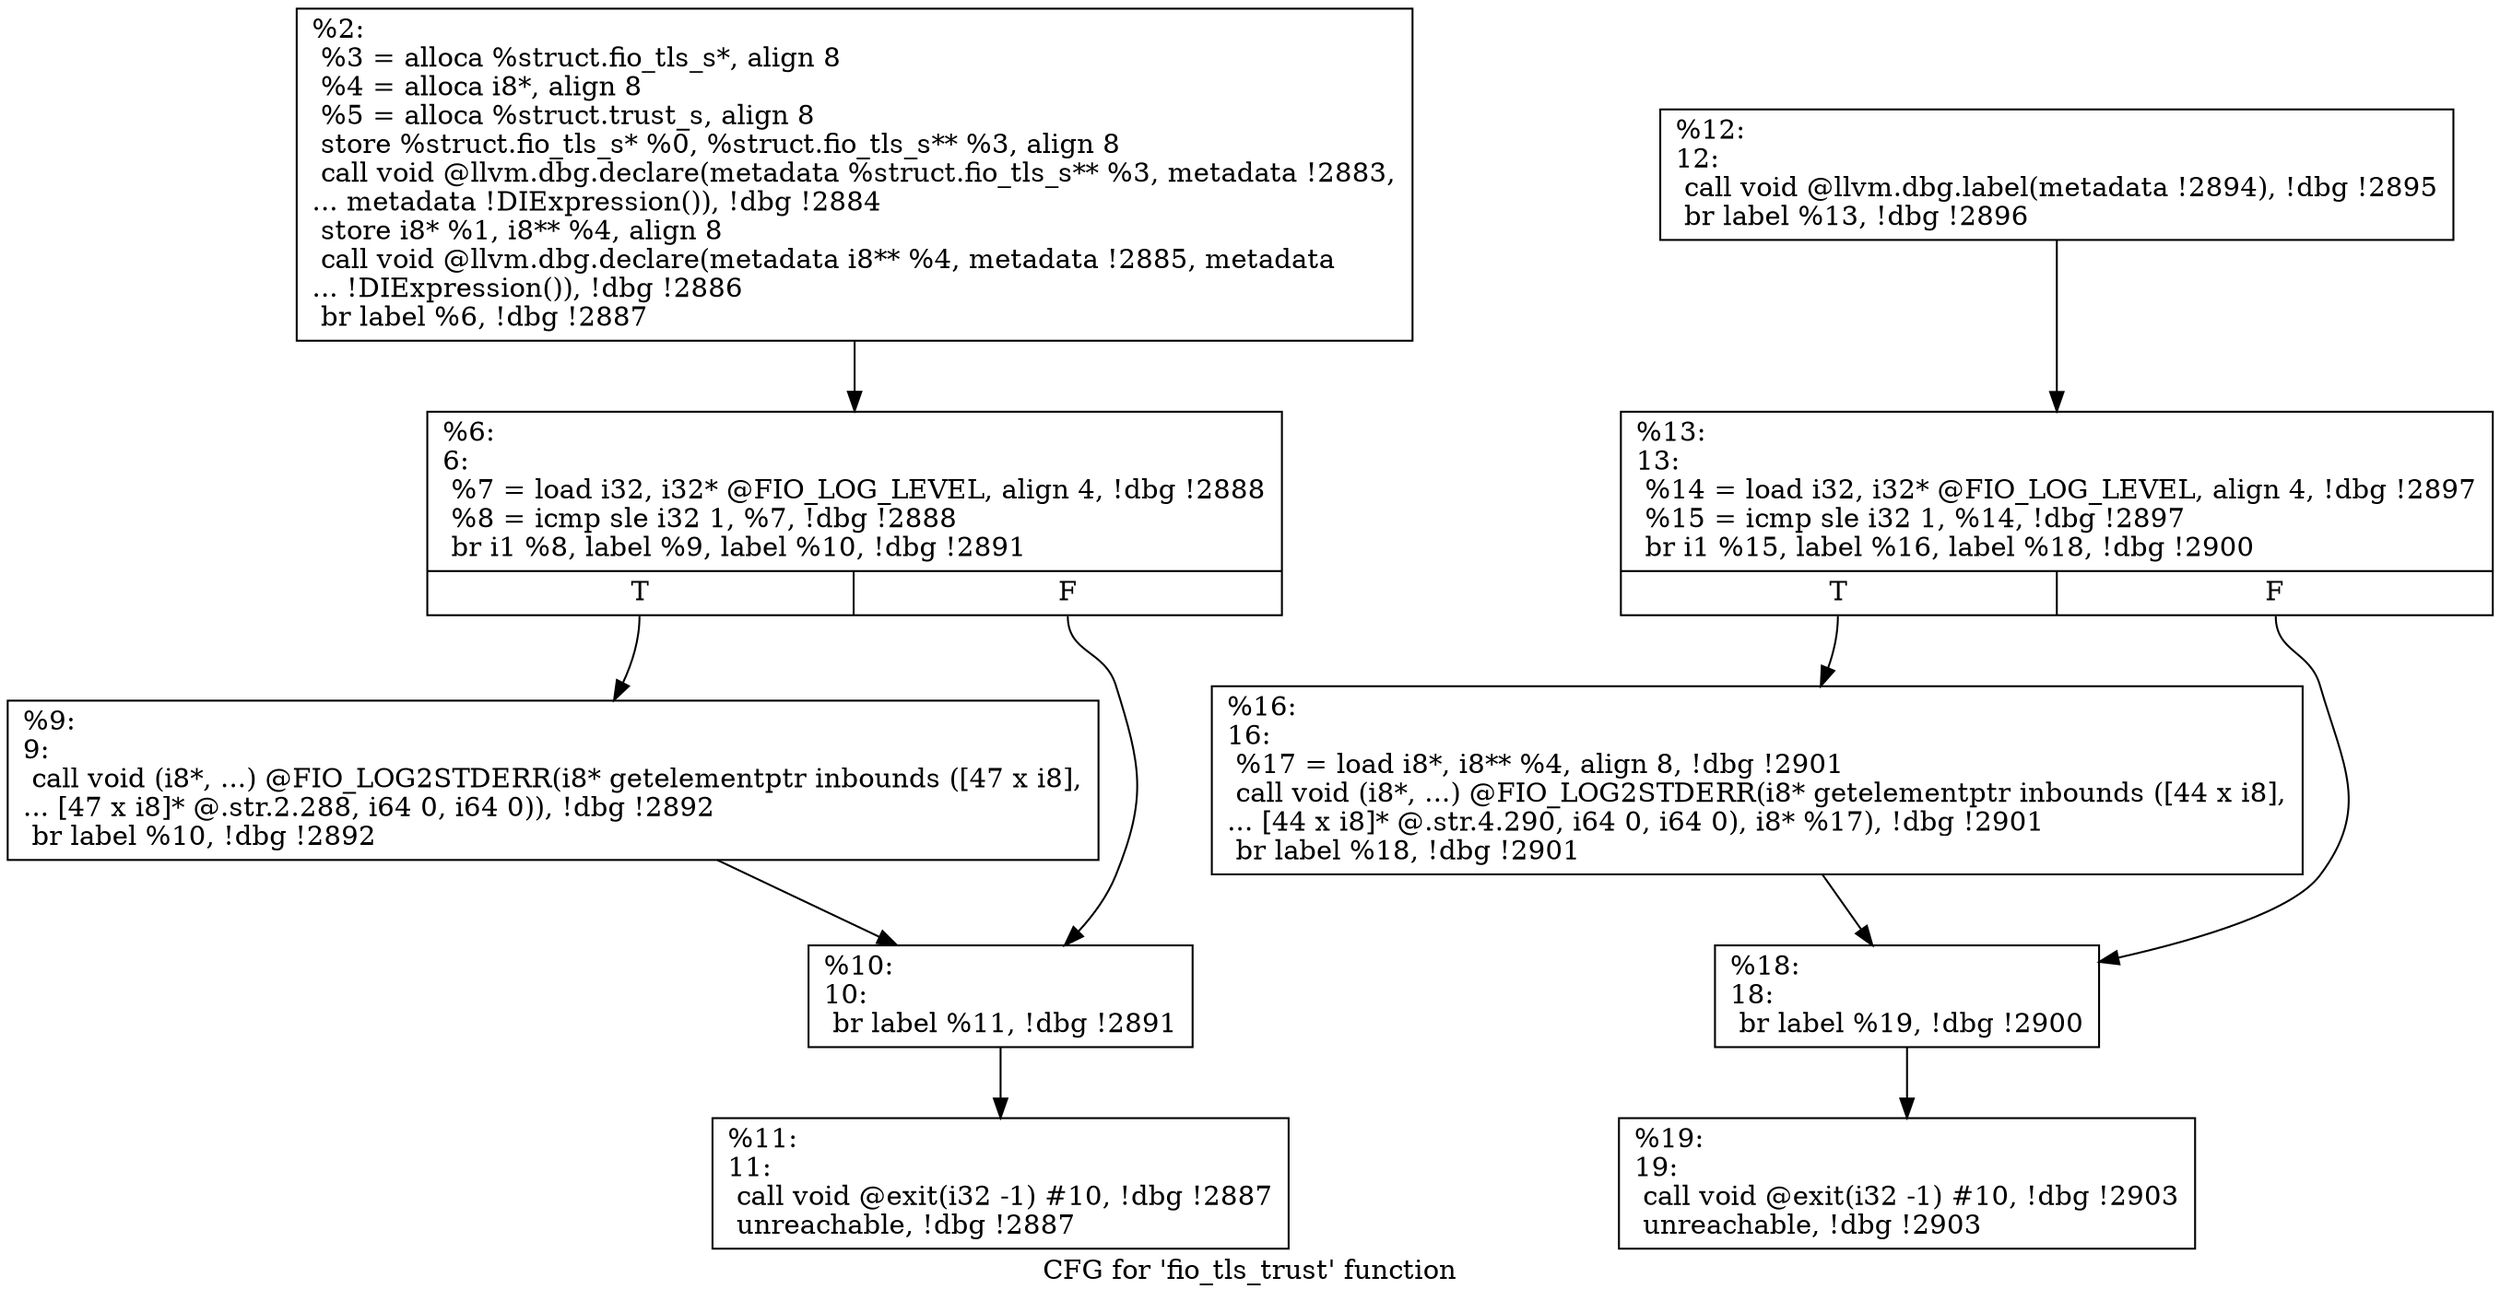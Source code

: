 digraph "CFG for 'fio_tls_trust' function" {
	label="CFG for 'fio_tls_trust' function";

	Node0x5568521738b0 [shape=record,label="{%2:\l  %3 = alloca %struct.fio_tls_s*, align 8\l  %4 = alloca i8*, align 8\l  %5 = alloca %struct.trust_s, align 8\l  store %struct.fio_tls_s* %0, %struct.fio_tls_s** %3, align 8\l  call void @llvm.dbg.declare(metadata %struct.fio_tls_s** %3, metadata !2883,\l... metadata !DIExpression()), !dbg !2884\l  store i8* %1, i8** %4, align 8\l  call void @llvm.dbg.declare(metadata i8** %4, metadata !2885, metadata\l... !DIExpression()), !dbg !2886\l  br label %6, !dbg !2887\l}"];
	Node0x5568521738b0 -> Node0x556852174ed0;
	Node0x556852174ed0 [shape=record,label="{%6:\l6:                                                \l  %7 = load i32, i32* @FIO_LOG_LEVEL, align 4, !dbg !2888\l  %8 = icmp sle i32 1, %7, !dbg !2888\l  br i1 %8, label %9, label %10, !dbg !2891\l|{<s0>T|<s1>F}}"];
	Node0x556852174ed0:s0 -> Node0x556852174f20;
	Node0x556852174ed0:s1 -> Node0x556852174f70;
	Node0x556852174f20 [shape=record,label="{%9:\l9:                                                \l  call void (i8*, ...) @FIO_LOG2STDERR(i8* getelementptr inbounds ([47 x i8],\l... [47 x i8]* @.str.2.288, i64 0, i64 0)), !dbg !2892\l  br label %10, !dbg !2892\l}"];
	Node0x556852174f20 -> Node0x556852174f70;
	Node0x556852174f70 [shape=record,label="{%10:\l10:                                               \l  br label %11, !dbg !2891\l}"];
	Node0x556852174f70 -> Node0x556852174fc0;
	Node0x556852174fc0 [shape=record,label="{%11:\l11:                                               \l  call void @exit(i32 -1) #10, !dbg !2887\l  unreachable, !dbg !2887\l}"];
	Node0x556852175010 [shape=record,label="{%12:\l12:                                               \l  call void @llvm.dbg.label(metadata !2894), !dbg !2895\l  br label %13, !dbg !2896\l}"];
	Node0x556852175010 -> Node0x556852175060;
	Node0x556852175060 [shape=record,label="{%13:\l13:                                               \l  %14 = load i32, i32* @FIO_LOG_LEVEL, align 4, !dbg !2897\l  %15 = icmp sle i32 1, %14, !dbg !2897\l  br i1 %15, label %16, label %18, !dbg !2900\l|{<s0>T|<s1>F}}"];
	Node0x556852175060:s0 -> Node0x5568521750b0;
	Node0x556852175060:s1 -> Node0x556852175100;
	Node0x5568521750b0 [shape=record,label="{%16:\l16:                                               \l  %17 = load i8*, i8** %4, align 8, !dbg !2901\l  call void (i8*, ...) @FIO_LOG2STDERR(i8* getelementptr inbounds ([44 x i8],\l... [44 x i8]* @.str.4.290, i64 0, i64 0), i8* %17), !dbg !2901\l  br label %18, !dbg !2901\l}"];
	Node0x5568521750b0 -> Node0x556852175100;
	Node0x556852175100 [shape=record,label="{%18:\l18:                                               \l  br label %19, !dbg !2900\l}"];
	Node0x556852175100 -> Node0x556852175150;
	Node0x556852175150 [shape=record,label="{%19:\l19:                                               \l  call void @exit(i32 -1) #10, !dbg !2903\l  unreachable, !dbg !2903\l}"];
}
